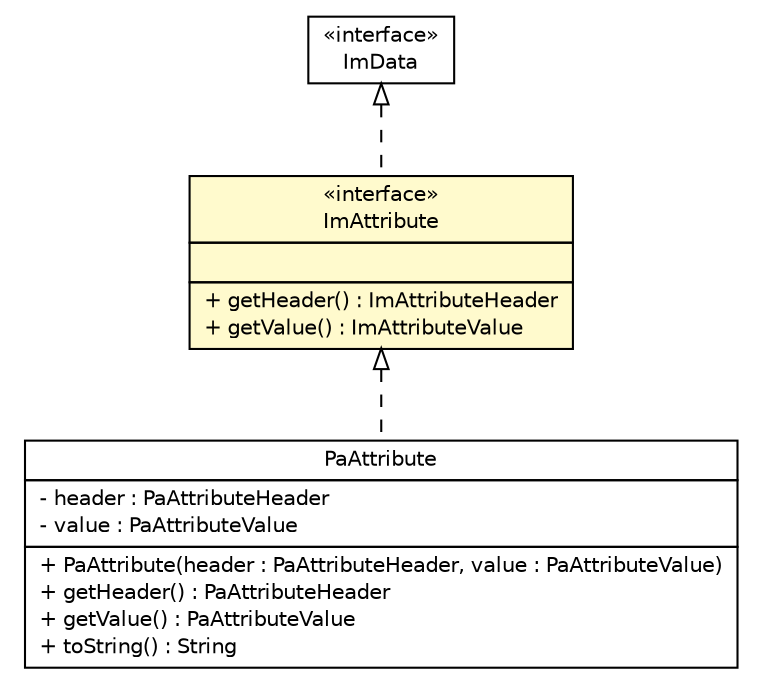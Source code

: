 #!/usr/local/bin/dot
#
# Class diagram 
# Generated by UMLGraph version R5_6 (http://www.umlgraph.org/)
#

digraph G {
	edge [fontname="Helvetica",fontsize=10,labelfontname="Helvetica",labelfontsize=10];
	node [fontname="Helvetica",fontsize=10,shape=plaintext];
	nodesep=0.25;
	ranksep=0.5;
	// de.hsbremen.tc.tnc.message.m.attribute.ImAttribute
	c30887 [label=<<table title="de.hsbremen.tc.tnc.message.m.attribute.ImAttribute" border="0" cellborder="1" cellspacing="0" cellpadding="2" port="p" bgcolor="lemonChiffon" href="./ImAttribute.html">
		<tr><td><table border="0" cellspacing="0" cellpadding="1">
<tr><td align="center" balign="center"> &#171;interface&#187; </td></tr>
<tr><td align="center" balign="center"> ImAttribute </td></tr>
		</table></td></tr>
		<tr><td><table border="0" cellspacing="0" cellpadding="1">
<tr><td align="left" balign="left">  </td></tr>
		</table></td></tr>
		<tr><td><table border="0" cellspacing="0" cellpadding="1">
<tr><td align="left" balign="left"> + getHeader() : ImAttributeHeader </td></tr>
<tr><td align="left" balign="left"> + getValue() : ImAttributeValue </td></tr>
		</table></td></tr>
		</table>>, URL="./ImAttribute.html", fontname="Helvetica", fontcolor="black", fontsize=10.0];
	// de.hsbremen.tc.tnc.message.m.ImData
	c30890 [label=<<table title="de.hsbremen.tc.tnc.message.m.ImData" border="0" cellborder="1" cellspacing="0" cellpadding="2" port="p" href="../ImData.html">
		<tr><td><table border="0" cellspacing="0" cellpadding="1">
<tr><td align="center" balign="center"> &#171;interface&#187; </td></tr>
<tr><td align="center" balign="center"> ImData </td></tr>
		</table></td></tr>
		</table>>, URL="../ImData.html", fontname="Helvetica", fontcolor="black", fontsize=10.0];
	// org.ietf.nea.pa.attribute.PaAttribute
	c31093 [label=<<table title="org.ietf.nea.pa.attribute.PaAttribute" border="0" cellborder="1" cellspacing="0" cellpadding="2" port="p" href="../../../../../../../org/ietf/nea/pa/attribute/PaAttribute.html">
		<tr><td><table border="0" cellspacing="0" cellpadding="1">
<tr><td align="center" balign="center"> PaAttribute </td></tr>
		</table></td></tr>
		<tr><td><table border="0" cellspacing="0" cellpadding="1">
<tr><td align="left" balign="left"> - header : PaAttributeHeader </td></tr>
<tr><td align="left" balign="left"> - value : PaAttributeValue </td></tr>
		</table></td></tr>
		<tr><td><table border="0" cellspacing="0" cellpadding="1">
<tr><td align="left" balign="left"> + PaAttribute(header : PaAttributeHeader, value : PaAttributeValue) </td></tr>
<tr><td align="left" balign="left"> + getHeader() : PaAttributeHeader </td></tr>
<tr><td align="left" balign="left"> + getValue() : PaAttributeValue </td></tr>
<tr><td align="left" balign="left"> + toString() : String </td></tr>
		</table></td></tr>
		</table>>, URL="../../../../../../../org/ietf/nea/pa/attribute/PaAttribute.html", fontname="Helvetica", fontcolor="black", fontsize=10.0];
	//de.hsbremen.tc.tnc.message.m.attribute.ImAttribute implements de.hsbremen.tc.tnc.message.m.ImData
	c30890:p -> c30887:p [dir=back,arrowtail=empty,style=dashed];
	//org.ietf.nea.pa.attribute.PaAttribute implements de.hsbremen.tc.tnc.message.m.attribute.ImAttribute
	c30887:p -> c31093:p [dir=back,arrowtail=empty,style=dashed];
}

